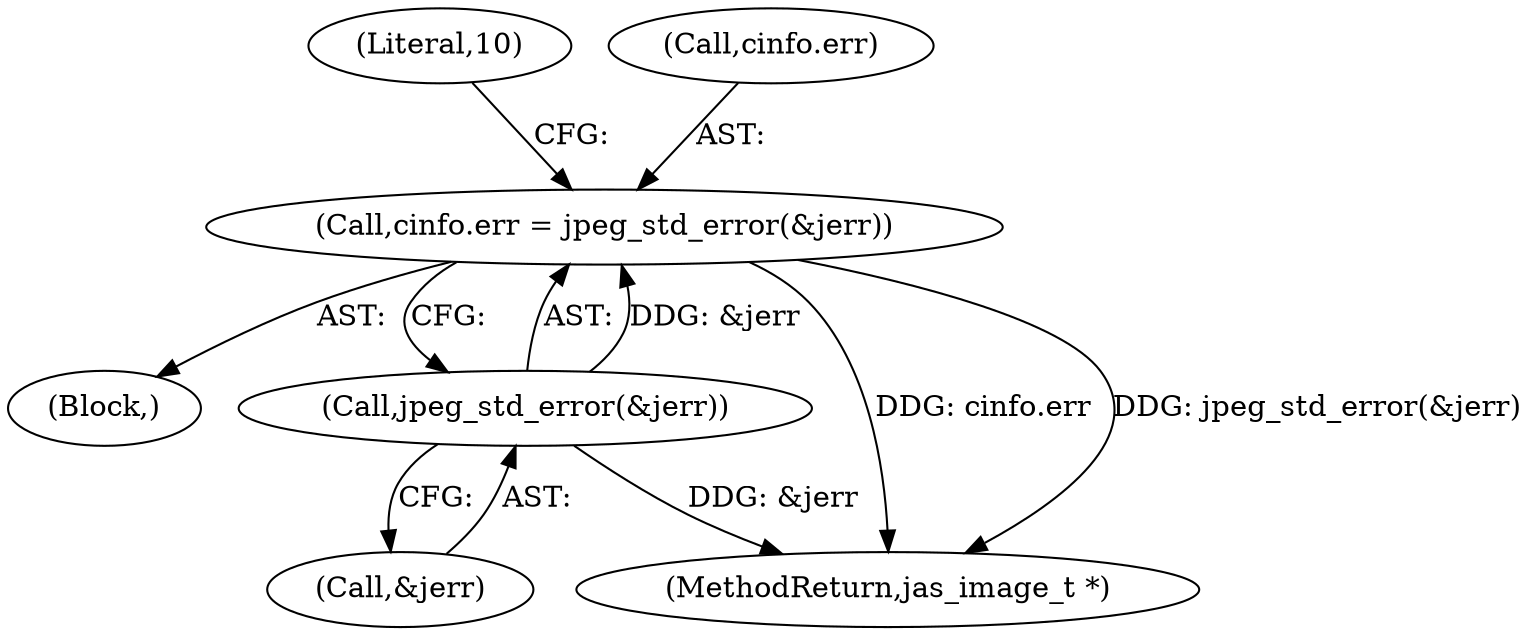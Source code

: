 digraph "0_jasper_d42b2388f7f8e0332c846675133acea151fc557a_40@API" {
"1000181" [label="(Call,cinfo.err = jpeg_std_error(&jerr))"];
"1000185" [label="(Call,jpeg_std_error(&jerr))"];
"1000189" [label="(Literal,10)"];
"1000182" [label="(Call,cinfo.err)"];
"1000185" [label="(Call,jpeg_std_error(&jerr))"];
"1000112" [label="(Block,)"];
"1000489" [label="(MethodReturn,jas_image_t *)"];
"1000181" [label="(Call,cinfo.err = jpeg_std_error(&jerr))"];
"1000186" [label="(Call,&jerr)"];
"1000181" -> "1000112"  [label="AST: "];
"1000181" -> "1000185"  [label="CFG: "];
"1000182" -> "1000181"  [label="AST: "];
"1000185" -> "1000181"  [label="AST: "];
"1000189" -> "1000181"  [label="CFG: "];
"1000181" -> "1000489"  [label="DDG: cinfo.err"];
"1000181" -> "1000489"  [label="DDG: jpeg_std_error(&jerr)"];
"1000185" -> "1000181"  [label="DDG: &jerr"];
"1000185" -> "1000186"  [label="CFG: "];
"1000186" -> "1000185"  [label="AST: "];
"1000185" -> "1000489"  [label="DDG: &jerr"];
}
